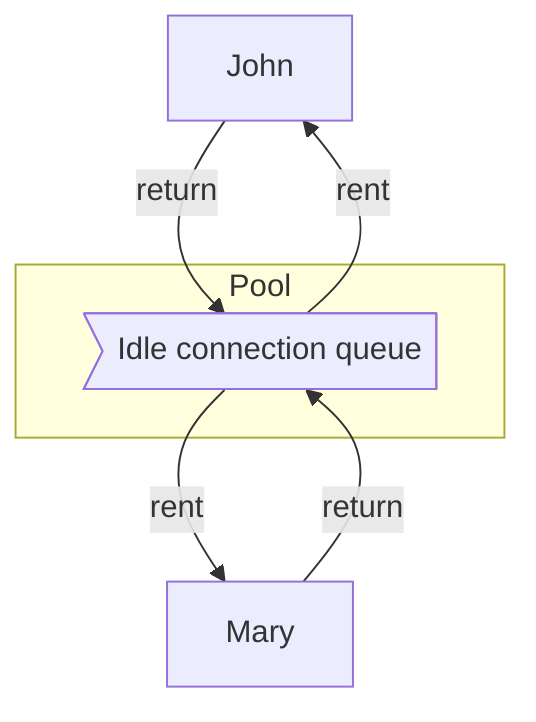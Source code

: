 flowchart TB
  John --> |return| idle_queue
  Mary --> |return| idle_queue
  idle_queue --> |rent| John
  idle_queue --> |rent| Mary
  subgraph Pool
    idle_queue>Idle connection queue]
  end